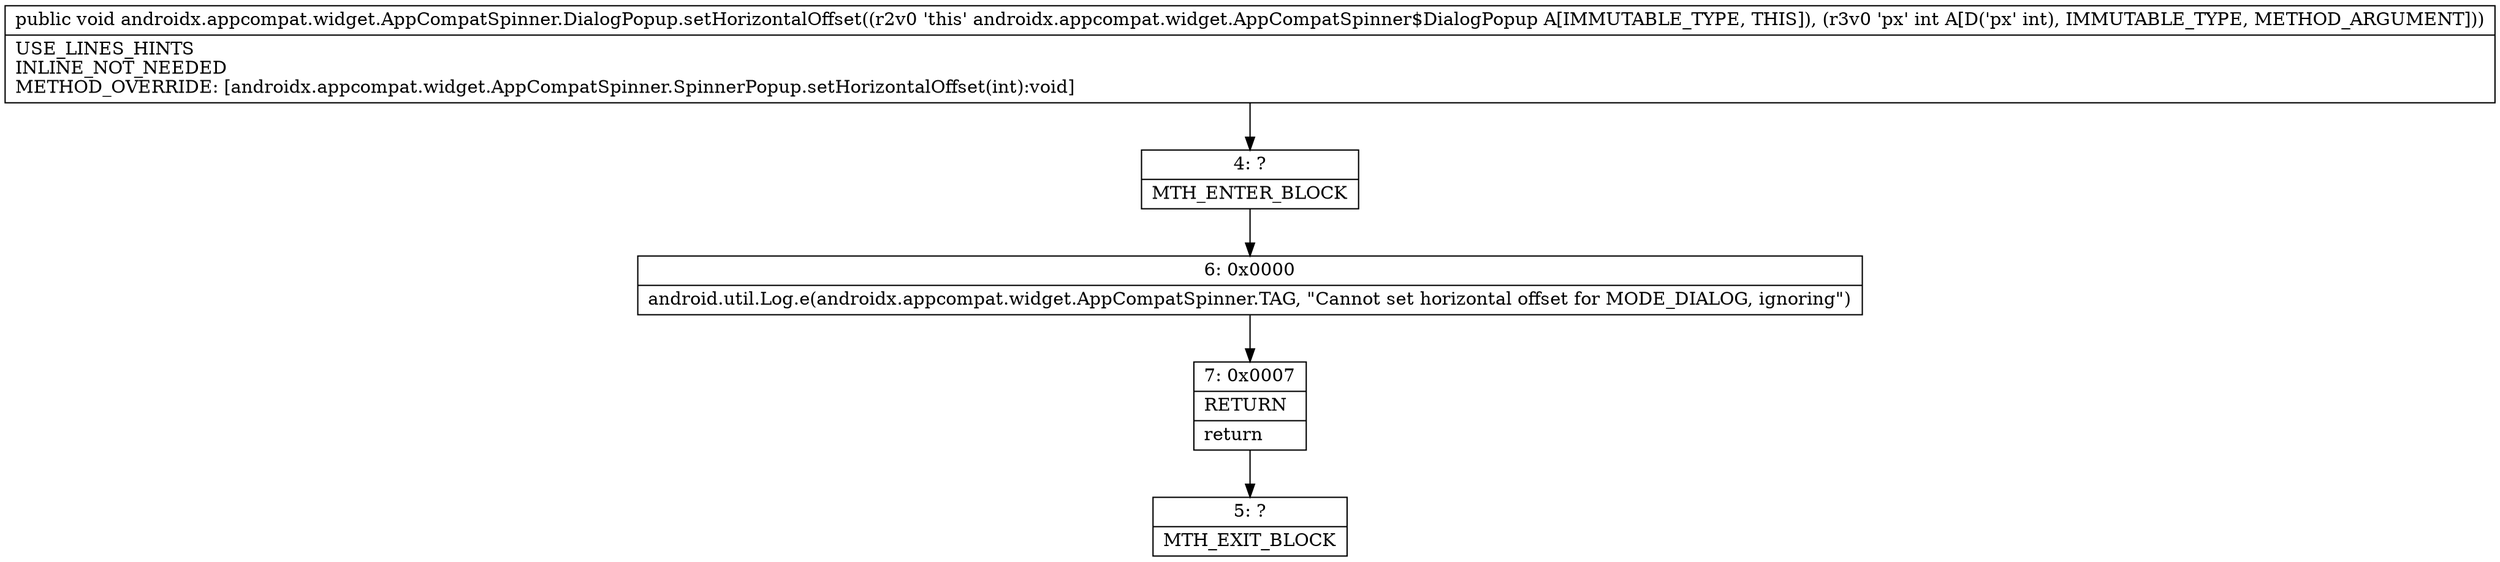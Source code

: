 digraph "CFG forandroidx.appcompat.widget.AppCompatSpinner.DialogPopup.setHorizontalOffset(I)V" {
Node_4 [shape=record,label="{4\:\ ?|MTH_ENTER_BLOCK\l}"];
Node_6 [shape=record,label="{6\:\ 0x0000|android.util.Log.e(androidx.appcompat.widget.AppCompatSpinner.TAG, \"Cannot set horizontal offset for MODE_DIALOG, ignoring\")\l}"];
Node_7 [shape=record,label="{7\:\ 0x0007|RETURN\l|return\l}"];
Node_5 [shape=record,label="{5\:\ ?|MTH_EXIT_BLOCK\l}"];
MethodNode[shape=record,label="{public void androidx.appcompat.widget.AppCompatSpinner.DialogPopup.setHorizontalOffset((r2v0 'this' androidx.appcompat.widget.AppCompatSpinner$DialogPopup A[IMMUTABLE_TYPE, THIS]), (r3v0 'px' int A[D('px' int), IMMUTABLE_TYPE, METHOD_ARGUMENT]))  | USE_LINES_HINTS\lINLINE_NOT_NEEDED\lMETHOD_OVERRIDE: [androidx.appcompat.widget.AppCompatSpinner.SpinnerPopup.setHorizontalOffset(int):void]\l}"];
MethodNode -> Node_4;Node_4 -> Node_6;
Node_6 -> Node_7;
Node_7 -> Node_5;
}

